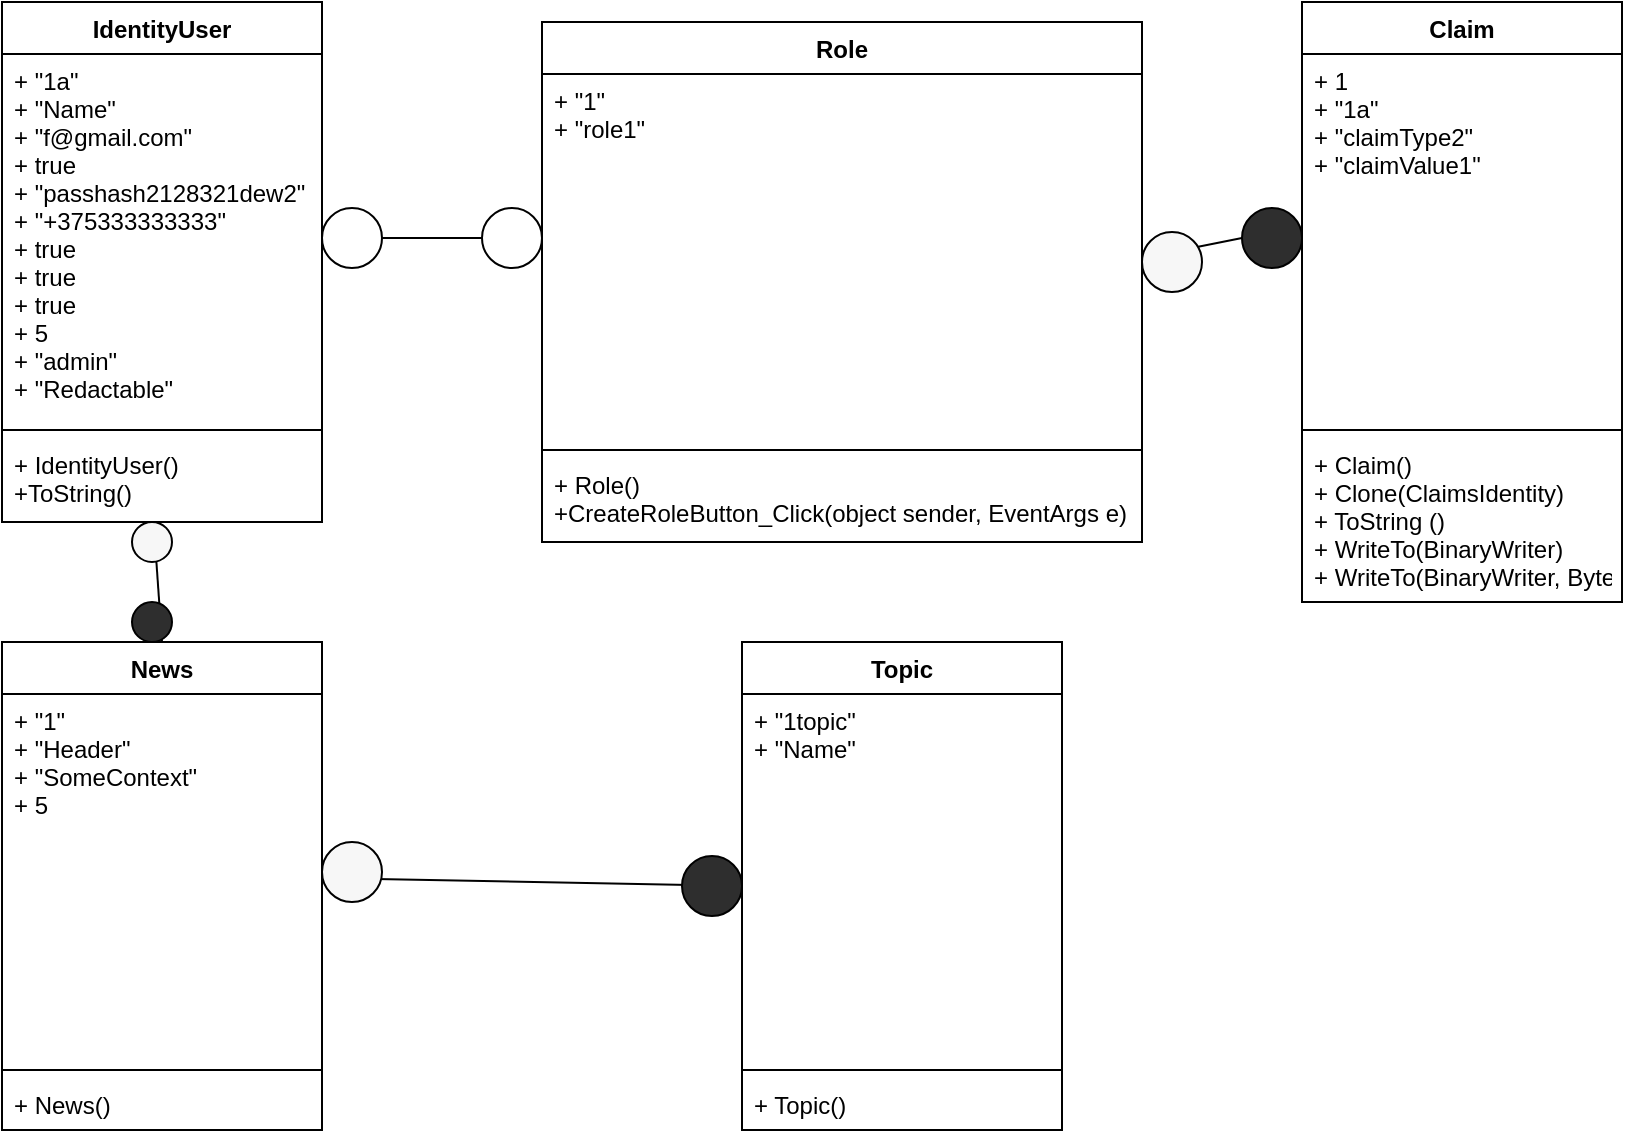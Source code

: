 <mxfile version="14.0.5" type="github">
  <diagram id="wQ367DMqcgXBisIds1rW" name="Page-1">
    <mxGraphModel dx="1221" dy="741" grid="1" gridSize="10" guides="1" tooltips="1" connect="1" arrows="1" fold="1" page="1" pageScale="1" pageWidth="827" pageHeight="1169" math="0" shadow="0">
      <root>
        <mxCell id="0" />
        <mxCell id="1" parent="0" />
        <mxCell id="DgJWE9U-BPLFdZvVlKbA-36" value="" style="endArrow=none;html=1;entryX=0.5;entryY=0;entryDx=0;entryDy=0;exitX=0.475;exitY=1.069;exitDx=0;exitDy=0;exitPerimeter=0;" edge="1" parent="1" source="DgJWE9U-BPLFdZvVlKbA-4" target="DgJWE9U-BPLFdZvVlKbA-5">
          <mxGeometry width="50" height="50" relative="1" as="geometry">
            <mxPoint x="190" y="370" as="sourcePoint" />
            <mxPoint x="460" y="532" as="targetPoint" />
          </mxGeometry>
        </mxCell>
        <mxCell id="DgJWE9U-BPLFdZvVlKbA-33" value="" style="endArrow=none;html=1;exitX=1;exitY=0.5;exitDx=0;exitDy=0;entryX=1;entryY=0.5;entryDx=0;entryDy=0;" edge="1" parent="1" source="DgJWE9U-BPLFdZvVlKbA-6" target="DgJWE9U-BPLFdZvVlKbA-30">
          <mxGeometry width="50" height="50" relative="1" as="geometry">
            <mxPoint x="460" y="490" as="sourcePoint" />
            <mxPoint x="510" y="440" as="targetPoint" />
          </mxGeometry>
        </mxCell>
        <mxCell id="DgJWE9U-BPLFdZvVlKbA-1" value="IdentityUser" style="swimlane;fontStyle=1;align=center;verticalAlign=top;childLayout=stackLayout;horizontal=1;startSize=26;horizontalStack=0;resizeParent=1;resizeParentMax=0;resizeLast=0;collapsible=1;marginBottom=0;" vertex="1" parent="1">
          <mxGeometry x="80" y="80" width="160" height="260" as="geometry" />
        </mxCell>
        <mxCell id="DgJWE9U-BPLFdZvVlKbA-2" value="+ &quot;1a&quot;&#xa;+ &quot;Name&quot;&#xa;+ &quot;f@gmail.com&quot;&#xa;+ true&#xa;+ &quot;passhash2128321dew2&quot;&#xa;+ &quot;+375333333333&quot;&#xa;+ true&#xa;+ true&#xa;+ true&#xa;+ 5&#xa;+ &quot;admin&quot;&#xa;+ &quot;Redactable&quot;" style="text;strokeColor=none;fillColor=none;align=left;verticalAlign=top;spacingLeft=4;spacingRight=4;overflow=hidden;rotatable=0;points=[[0,0.5],[1,0.5]];portConstraint=eastwest;" vertex="1" parent="DgJWE9U-BPLFdZvVlKbA-1">
          <mxGeometry y="26" width="160" height="184" as="geometry" />
        </mxCell>
        <mxCell id="DgJWE9U-BPLFdZvVlKbA-3" value="" style="line;strokeWidth=1;fillColor=none;align=left;verticalAlign=middle;spacingTop=-1;spacingLeft=3;spacingRight=3;rotatable=0;labelPosition=right;points=[];portConstraint=eastwest;" vertex="1" parent="DgJWE9U-BPLFdZvVlKbA-1">
          <mxGeometry y="210" width="160" height="8" as="geometry" />
        </mxCell>
        <mxCell id="DgJWE9U-BPLFdZvVlKbA-4" value="+ IdentityUser()&#xa;+ToString()" style="text;strokeColor=none;fillColor=none;align=left;verticalAlign=top;spacingLeft=4;spacingRight=4;overflow=hidden;rotatable=0;points=[[0,0.5],[1,0.5]];portConstraint=eastwest;" vertex="1" parent="DgJWE9U-BPLFdZvVlKbA-1">
          <mxGeometry y="218" width="160" height="42" as="geometry" />
        </mxCell>
        <mxCell id="DgJWE9U-BPLFdZvVlKbA-5" value="News" style="swimlane;fontStyle=1;align=center;verticalAlign=top;childLayout=stackLayout;horizontal=1;startSize=26;horizontalStack=0;resizeParent=1;resizeParentMax=0;resizeLast=0;collapsible=1;marginBottom=0;" vertex="1" parent="1">
          <mxGeometry x="80" y="400" width="160" height="244" as="geometry" />
        </mxCell>
        <mxCell id="DgJWE9U-BPLFdZvVlKbA-6" value="+ &quot;1&quot;&#xa;+ &quot;Header&quot;&#xa;+ &quot;SomeContext&quot;&#xa;+ 5" style="text;strokeColor=none;fillColor=none;align=left;verticalAlign=top;spacingLeft=4;spacingRight=4;overflow=hidden;rotatable=0;points=[[0,0.5],[1,0.5]];portConstraint=eastwest;" vertex="1" parent="DgJWE9U-BPLFdZvVlKbA-5">
          <mxGeometry y="26" width="160" height="184" as="geometry" />
        </mxCell>
        <mxCell id="DgJWE9U-BPLFdZvVlKbA-7" value="" style="line;strokeWidth=1;fillColor=none;align=left;verticalAlign=middle;spacingTop=-1;spacingLeft=3;spacingRight=3;rotatable=0;labelPosition=right;points=[];portConstraint=eastwest;" vertex="1" parent="DgJWE9U-BPLFdZvVlKbA-5">
          <mxGeometry y="210" width="160" height="8" as="geometry" />
        </mxCell>
        <mxCell id="DgJWE9U-BPLFdZvVlKbA-8" value="+ News()" style="text;strokeColor=none;fillColor=none;align=left;verticalAlign=top;spacingLeft=4;spacingRight=4;overflow=hidden;rotatable=0;points=[[0,0.5],[1,0.5]];portConstraint=eastwest;" vertex="1" parent="DgJWE9U-BPLFdZvVlKbA-5">
          <mxGeometry y="218" width="160" height="26" as="geometry" />
        </mxCell>
        <mxCell id="DgJWE9U-BPLFdZvVlKbA-9" value="Role" style="swimlane;fontStyle=1;align=center;verticalAlign=top;childLayout=stackLayout;horizontal=1;startSize=26;horizontalStack=0;resizeParent=1;resizeParentMax=0;resizeLast=0;collapsible=1;marginBottom=0;" vertex="1" parent="1">
          <mxGeometry x="350" y="90" width="300" height="260" as="geometry" />
        </mxCell>
        <mxCell id="DgJWE9U-BPLFdZvVlKbA-10" value="+ &quot;1&quot;&#xa;+ &quot;role1&quot;&#xa;" style="text;strokeColor=none;fillColor=none;align=left;verticalAlign=top;spacingLeft=4;spacingRight=4;overflow=hidden;rotatable=0;points=[[0,0.5],[1,0.5]];portConstraint=eastwest;" vertex="1" parent="DgJWE9U-BPLFdZvVlKbA-9">
          <mxGeometry y="26" width="300" height="184" as="geometry" />
        </mxCell>
        <mxCell id="DgJWE9U-BPLFdZvVlKbA-11" value="" style="line;strokeWidth=1;fillColor=none;align=left;verticalAlign=middle;spacingTop=-1;spacingLeft=3;spacingRight=3;rotatable=0;labelPosition=right;points=[];portConstraint=eastwest;" vertex="1" parent="DgJWE9U-BPLFdZvVlKbA-9">
          <mxGeometry y="210" width="300" height="8" as="geometry" />
        </mxCell>
        <mxCell id="DgJWE9U-BPLFdZvVlKbA-12" value="+ Role()&#xa;+CreateRoleButton_Click(object sender, EventArgs e)" style="text;strokeColor=none;fillColor=none;align=left;verticalAlign=top;spacingLeft=4;spacingRight=4;overflow=hidden;rotatable=0;points=[[0,0.5],[1,0.5]];portConstraint=eastwest;fontStyle=0" vertex="1" parent="DgJWE9U-BPLFdZvVlKbA-9">
          <mxGeometry y="218" width="300" height="42" as="geometry" />
        </mxCell>
        <mxCell id="DgJWE9U-BPLFdZvVlKbA-13" value="Claim" style="swimlane;fontStyle=1;align=center;verticalAlign=top;childLayout=stackLayout;horizontal=1;startSize=26;horizontalStack=0;resizeParent=1;resizeParentMax=0;resizeLast=0;collapsible=1;marginBottom=0;" vertex="1" parent="1">
          <mxGeometry x="730" y="80" width="160" height="300" as="geometry" />
        </mxCell>
        <mxCell id="DgJWE9U-BPLFdZvVlKbA-14" value="+ 1&#xa;+ &quot;1a&quot;&#xa;+ &quot;claimType2&quot;&#xa;+ &quot;claimValue1&quot;&#xa;" style="text;strokeColor=none;fillColor=none;align=left;verticalAlign=top;spacingLeft=4;spacingRight=4;overflow=hidden;rotatable=0;points=[[0,0.5],[1,0.5]];portConstraint=eastwest;" vertex="1" parent="DgJWE9U-BPLFdZvVlKbA-13">
          <mxGeometry y="26" width="160" height="184" as="geometry" />
        </mxCell>
        <mxCell id="DgJWE9U-BPLFdZvVlKbA-15" value="" style="line;strokeWidth=1;fillColor=none;align=left;verticalAlign=middle;spacingTop=-1;spacingLeft=3;spacingRight=3;rotatable=0;labelPosition=right;points=[];portConstraint=eastwest;" vertex="1" parent="DgJWE9U-BPLFdZvVlKbA-13">
          <mxGeometry y="210" width="160" height="8" as="geometry" />
        </mxCell>
        <mxCell id="DgJWE9U-BPLFdZvVlKbA-16" value="+ Claim()&#xa;+ Clone(ClaimsIdentity)&#xa;+ ToString ()&#xa;+ WriteTo(BinaryWriter)&#xa;+ WriteTo(BinaryWriter, Byte[])" style="text;strokeColor=none;fillColor=none;align=left;verticalAlign=top;spacingLeft=4;spacingRight=4;overflow=hidden;rotatable=0;points=[[0,0.5],[1,0.5]];portConstraint=eastwest;" vertex="1" parent="DgJWE9U-BPLFdZvVlKbA-13">
          <mxGeometry y="218" width="160" height="82" as="geometry" />
        </mxCell>
        <mxCell id="DgJWE9U-BPLFdZvVlKbA-17" value="Topic" style="swimlane;fontStyle=1;align=center;verticalAlign=top;childLayout=stackLayout;horizontal=1;startSize=26;horizontalStack=0;resizeParent=1;resizeParentMax=0;resizeLast=0;collapsible=1;marginBottom=0;" vertex="1" parent="1">
          <mxGeometry x="450" y="400" width="160" height="244" as="geometry" />
        </mxCell>
        <mxCell id="DgJWE9U-BPLFdZvVlKbA-18" value="+ &quot;1topic&quot;&#xa;+ &quot;Name&quot;" style="text;strokeColor=none;fillColor=none;align=left;verticalAlign=top;spacingLeft=4;spacingRight=4;overflow=hidden;rotatable=0;points=[[0,0.5],[1,0.5]];portConstraint=eastwest;" vertex="1" parent="DgJWE9U-BPLFdZvVlKbA-17">
          <mxGeometry y="26" width="160" height="184" as="geometry" />
        </mxCell>
        <mxCell id="DgJWE9U-BPLFdZvVlKbA-19" value="" style="line;strokeWidth=1;fillColor=none;align=left;verticalAlign=middle;spacingTop=-1;spacingLeft=3;spacingRight=3;rotatable=0;labelPosition=right;points=[];portConstraint=eastwest;" vertex="1" parent="DgJWE9U-BPLFdZvVlKbA-17">
          <mxGeometry y="210" width="160" height="8" as="geometry" />
        </mxCell>
        <mxCell id="DgJWE9U-BPLFdZvVlKbA-20" value="+ Topic()" style="text;strokeColor=none;fillColor=none;align=left;verticalAlign=top;spacingLeft=4;spacingRight=4;overflow=hidden;rotatable=0;points=[[0,0.5],[1,0.5]];portConstraint=eastwest;" vertex="1" parent="DgJWE9U-BPLFdZvVlKbA-17">
          <mxGeometry y="218" width="160" height="26" as="geometry" />
        </mxCell>
        <mxCell id="DgJWE9U-BPLFdZvVlKbA-21" value="" style="endArrow=none;html=1;exitX=1;exitY=0.5;exitDx=0;exitDy=0;" edge="1" parent="1" source="DgJWE9U-BPLFdZvVlKbA-22">
          <mxGeometry width="50" height="50" relative="1" as="geometry">
            <mxPoint x="370" y="410" as="sourcePoint" />
            <mxPoint x="350" y="202" as="targetPoint" />
          </mxGeometry>
        </mxCell>
        <mxCell id="DgJWE9U-BPLFdZvVlKbA-22" value="" style="ellipse;whiteSpace=wrap;html=1;aspect=fixed;" vertex="1" parent="1">
          <mxGeometry x="320" y="183" width="30" height="30" as="geometry" />
        </mxCell>
        <mxCell id="DgJWE9U-BPLFdZvVlKbA-23" value="" style="endArrow=none;html=1;exitX=1;exitY=0.5;exitDx=0;exitDy=0;" edge="1" parent="1" source="DgJWE9U-BPLFdZvVlKbA-24" target="DgJWE9U-BPLFdZvVlKbA-22">
          <mxGeometry width="50" height="50" relative="1" as="geometry">
            <mxPoint x="240" y="198" as="sourcePoint" />
            <mxPoint x="350" y="202" as="targetPoint" />
          </mxGeometry>
        </mxCell>
        <mxCell id="DgJWE9U-BPLFdZvVlKbA-24" value="" style="ellipse;whiteSpace=wrap;html=1;aspect=fixed;" vertex="1" parent="1">
          <mxGeometry x="240" y="183" width="30" height="30" as="geometry" />
        </mxCell>
        <mxCell id="DgJWE9U-BPLFdZvVlKbA-25" value="" style="endArrow=none;html=1;exitX=1;exitY=0.5;exitDx=0;exitDy=0;" edge="1" parent="1" source="DgJWE9U-BPLFdZvVlKbA-2" target="DgJWE9U-BPLFdZvVlKbA-24">
          <mxGeometry width="50" height="50" relative="1" as="geometry">
            <mxPoint x="240" y="198" as="sourcePoint" />
            <mxPoint x="320" y="198" as="targetPoint" />
          </mxGeometry>
        </mxCell>
        <mxCell id="DgJWE9U-BPLFdZvVlKbA-28" value="" style="endArrow=none;html=1;exitX=1;exitY=0.5;exitDx=0;exitDy=0;entryX=0;entryY=0.5;entryDx=0;entryDy=0;" edge="1" parent="1" source="DgJWE9U-BPLFdZvVlKbA-26" target="DgJWE9U-BPLFdZvVlKbA-14">
          <mxGeometry width="50" height="50" relative="1" as="geometry">
            <mxPoint x="280.0" y="208" as="sourcePoint" />
            <mxPoint x="330" y="208" as="targetPoint" />
          </mxGeometry>
        </mxCell>
        <mxCell id="DgJWE9U-BPLFdZvVlKbA-26" value="" style="ellipse;whiteSpace=wrap;html=1;aspect=fixed;fillColor=#2E2E2E;" vertex="1" parent="1">
          <mxGeometry x="700" y="183" width="30" height="30" as="geometry" />
        </mxCell>
        <mxCell id="DgJWE9U-BPLFdZvVlKbA-29" value="" style="endArrow=none;html=1;exitX=1;exitY=0.5;exitDx=0;exitDy=0;entryX=0;entryY=0.5;entryDx=0;entryDy=0;" edge="1" parent="1" source="DgJWE9U-BPLFdZvVlKbA-10" target="DgJWE9U-BPLFdZvVlKbA-26">
          <mxGeometry width="50" height="50" relative="1" as="geometry">
            <mxPoint x="650" y="208" as="sourcePoint" />
            <mxPoint x="730" y="198" as="targetPoint" />
          </mxGeometry>
        </mxCell>
        <mxCell id="DgJWE9U-BPLFdZvVlKbA-27" value="" style="ellipse;whiteSpace=wrap;html=1;aspect=fixed;fillColor=#F7F7F7;" vertex="1" parent="1">
          <mxGeometry x="650" y="195" width="30" height="30" as="geometry" />
        </mxCell>
        <mxCell id="DgJWE9U-BPLFdZvVlKbA-30" value="" style="ellipse;whiteSpace=wrap;html=1;aspect=fixed;fillColor=#2E2E2E;" vertex="1" parent="1">
          <mxGeometry x="420" y="507" width="30" height="30" as="geometry" />
        </mxCell>
        <mxCell id="DgJWE9U-BPLFdZvVlKbA-32" value="" style="ellipse;whiteSpace=wrap;html=1;aspect=fixed;fillColor=#F7F7F7;" vertex="1" parent="1">
          <mxGeometry x="240" y="500" width="30" height="30" as="geometry" />
        </mxCell>
        <mxCell id="DgJWE9U-BPLFdZvVlKbA-34" value="" style="ellipse;whiteSpace=wrap;html=1;aspect=fixed;fillColor=#2E2E2E;" vertex="1" parent="1">
          <mxGeometry x="145" y="380" width="20" height="20" as="geometry" />
        </mxCell>
        <mxCell id="DgJWE9U-BPLFdZvVlKbA-35" value="" style="ellipse;whiteSpace=wrap;html=1;aspect=fixed;fillColor=#F7F7F7;" vertex="1" parent="1">
          <mxGeometry x="145" y="340" width="20" height="20" as="geometry" />
        </mxCell>
      </root>
    </mxGraphModel>
  </diagram>
</mxfile>
